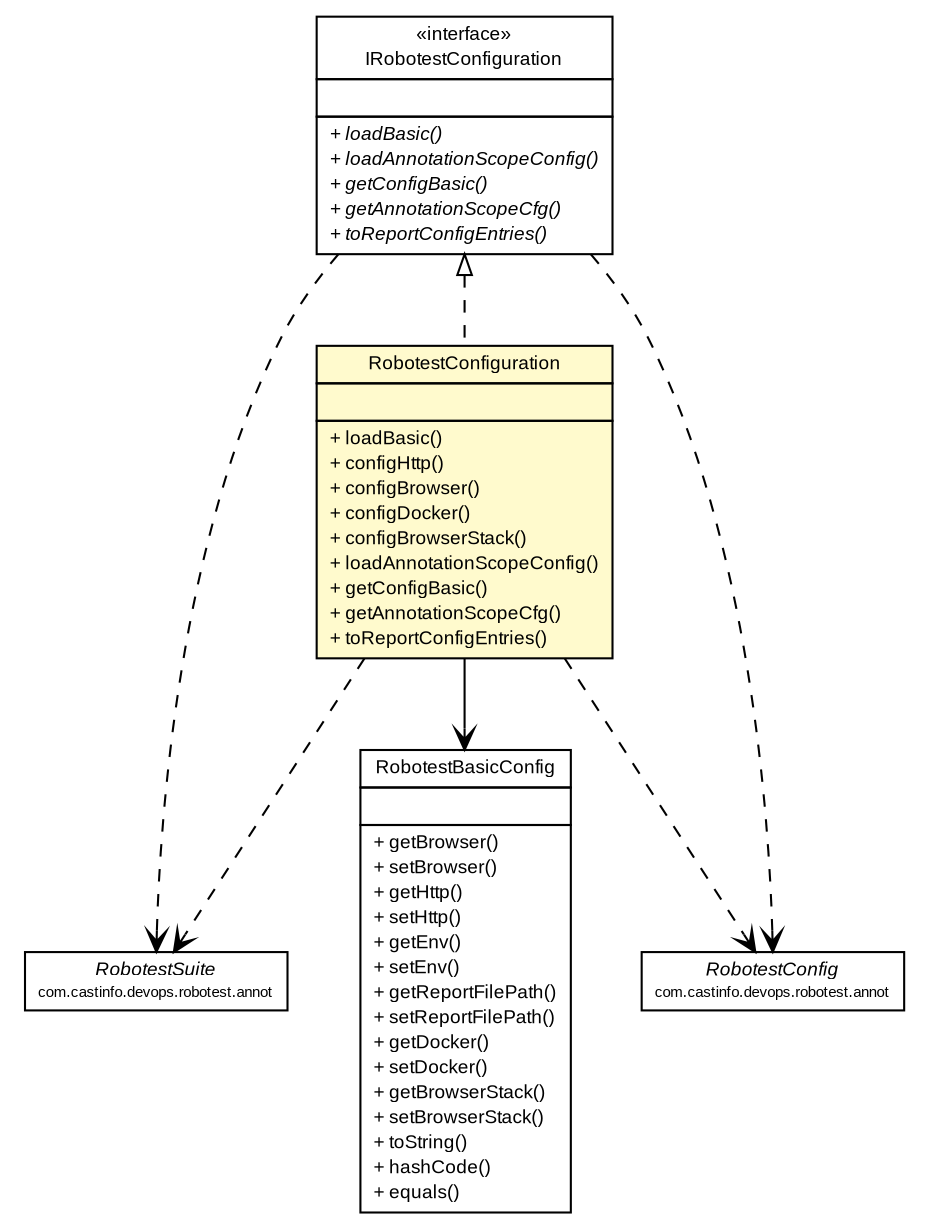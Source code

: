 #!/usr/local/bin/dot
#
# Class diagram 
# Generated by UMLGraph version R5_6-24-gf6e263 (http://www.umlgraph.org/)
#

digraph G {
	edge [fontname="arial",fontsize=10,labelfontname="arial",labelfontsize=10];
	node [fontname="arial",fontsize=10,shape=plaintext];
	nodesep=0.25;
	ranksep=0.5;
	// com.castinfo.devops.robotest.annot.RobotestSuite
	c1591 [label=<<table title="com.castinfo.devops.robotest.annot.RobotestSuite" border="0" cellborder="1" cellspacing="0" cellpadding="2" port="p" href="../annot/RobotestSuite.html">
		<tr><td><table border="0" cellspacing="0" cellpadding="1">
<tr><td align="center" balign="center"><font face="arial italic"> RobotestSuite </font></td></tr>
<tr><td align="center" balign="center"><font point-size="7.0"> com.castinfo.devops.robotest.annot </font></td></tr>
		</table></td></tr>
		</table>>, URL="../annot/RobotestSuite.html", fontname="arial", fontcolor="black", fontsize=9.0];
	// com.castinfo.devops.robotest.annot.RobotestConfig
	c1593 [label=<<table title="com.castinfo.devops.robotest.annot.RobotestConfig" border="0" cellborder="1" cellspacing="0" cellpadding="2" port="p" href="../annot/RobotestConfig.html">
		<tr><td><table border="0" cellspacing="0" cellpadding="1">
<tr><td align="center" balign="center"><font face="arial italic"> RobotestConfig </font></td></tr>
<tr><td align="center" balign="center"><font point-size="7.0"> com.castinfo.devops.robotest.annot </font></td></tr>
		</table></td></tr>
		</table>>, URL="../annot/RobotestConfig.html", fontname="arial", fontcolor="black", fontsize=9.0];
	// com.castinfo.devops.robotest.config.RobotestConfiguration
	c1596 [label=<<table title="com.castinfo.devops.robotest.config.RobotestConfiguration" border="0" cellborder="1" cellspacing="0" cellpadding="2" port="p" bgcolor="lemonChiffon" href="./RobotestConfiguration.html">
		<tr><td><table border="0" cellspacing="0" cellpadding="1">
<tr><td align="center" balign="center"> RobotestConfiguration </td></tr>
		</table></td></tr>
		<tr><td><table border="0" cellspacing="0" cellpadding="1">
<tr><td align="left" balign="left">  </td></tr>
		</table></td></tr>
		<tr><td><table border="0" cellspacing="0" cellpadding="1">
<tr><td align="left" balign="left"> + loadBasic() </td></tr>
<tr><td align="left" balign="left"> + configHttp() </td></tr>
<tr><td align="left" balign="left"> + configBrowser() </td></tr>
<tr><td align="left" balign="left"> + configDocker() </td></tr>
<tr><td align="left" balign="left"> + configBrowserStack() </td></tr>
<tr><td align="left" balign="left"> + loadAnnotationScopeConfig() </td></tr>
<tr><td align="left" balign="left"> + getConfigBasic() </td></tr>
<tr><td align="left" balign="left"> + getAnnotationScopeCfg() </td></tr>
<tr><td align="left" balign="left"> + toReportConfigEntries() </td></tr>
		</table></td></tr>
		</table>>, URL="./RobotestConfiguration.html", fontname="arial", fontcolor="black", fontsize=9.0];
	// com.castinfo.devops.robotest.config.RobotestBasicConfig
	c1599 [label=<<table title="com.castinfo.devops.robotest.config.RobotestBasicConfig" border="0" cellborder="1" cellspacing="0" cellpadding="2" port="p" href="./RobotestBasicConfig.html">
		<tr><td><table border="0" cellspacing="0" cellpadding="1">
<tr><td align="center" balign="center"> RobotestBasicConfig </td></tr>
		</table></td></tr>
		<tr><td><table border="0" cellspacing="0" cellpadding="1">
<tr><td align="left" balign="left">  </td></tr>
		</table></td></tr>
		<tr><td><table border="0" cellspacing="0" cellpadding="1">
<tr><td align="left" balign="left"> + getBrowser() </td></tr>
<tr><td align="left" balign="left"> + setBrowser() </td></tr>
<tr><td align="left" balign="left"> + getHttp() </td></tr>
<tr><td align="left" balign="left"> + setHttp() </td></tr>
<tr><td align="left" balign="left"> + getEnv() </td></tr>
<tr><td align="left" balign="left"> + setEnv() </td></tr>
<tr><td align="left" balign="left"> + getReportFilePath() </td></tr>
<tr><td align="left" balign="left"> + setReportFilePath() </td></tr>
<tr><td align="left" balign="left"> + getDocker() </td></tr>
<tr><td align="left" balign="left"> + setDocker() </td></tr>
<tr><td align="left" balign="left"> + getBrowserStack() </td></tr>
<tr><td align="left" balign="left"> + setBrowserStack() </td></tr>
<tr><td align="left" balign="left"> + toString() </td></tr>
<tr><td align="left" balign="left"> + hashCode() </td></tr>
<tr><td align="left" balign="left"> + equals() </td></tr>
		</table></td></tr>
		</table>>, URL="./RobotestBasicConfig.html", fontname="arial", fontcolor="black", fontsize=9.0];
	// com.castinfo.devops.robotest.config.IRobotestConfiguration
	c1600 [label=<<table title="com.castinfo.devops.robotest.config.IRobotestConfiguration" border="0" cellborder="1" cellspacing="0" cellpadding="2" port="p" href="./IRobotestConfiguration.html">
		<tr><td><table border="0" cellspacing="0" cellpadding="1">
<tr><td align="center" balign="center"> &#171;interface&#187; </td></tr>
<tr><td align="center" balign="center"> IRobotestConfiguration </td></tr>
		</table></td></tr>
		<tr><td><table border="0" cellspacing="0" cellpadding="1">
<tr><td align="left" balign="left">  </td></tr>
		</table></td></tr>
		<tr><td><table border="0" cellspacing="0" cellpadding="1">
<tr><td align="left" balign="left"><font face="arial italic" point-size="9.0"> + loadBasic() </font></td></tr>
<tr><td align="left" balign="left"><font face="arial italic" point-size="9.0"> + loadAnnotationScopeConfig() </font></td></tr>
<tr><td align="left" balign="left"><font face="arial italic" point-size="9.0"> + getConfigBasic() </font></td></tr>
<tr><td align="left" balign="left"><font face="arial italic" point-size="9.0"> + getAnnotationScopeCfg() </font></td></tr>
<tr><td align="left" balign="left"><font face="arial italic" point-size="9.0"> + toReportConfigEntries() </font></td></tr>
		</table></td></tr>
		</table>>, URL="./IRobotestConfiguration.html", fontname="arial", fontcolor="black", fontsize=9.0];
	//com.castinfo.devops.robotest.config.RobotestConfiguration implements com.castinfo.devops.robotest.config.IRobotestConfiguration
	c1600:p -> c1596:p [dir=back,arrowtail=empty,style=dashed];
	// com.castinfo.devops.robotest.config.RobotestConfiguration NAVASSOC com.castinfo.devops.robotest.config.RobotestBasicConfig
	c1596:p -> c1599:p [taillabel="", label="", headlabel="", fontname="arial", fontcolor="black", fontsize=10.0, color="black", arrowhead=open];
	// com.castinfo.devops.robotest.config.RobotestConfiguration DEPEND com.castinfo.devops.robotest.annot.RobotestConfig
	c1596:p -> c1593:p [taillabel="", label="", headlabel="", fontname="arial", fontcolor="black", fontsize=10.0, color="black", arrowhead=open, style=dashed];
	// com.castinfo.devops.robotest.config.RobotestConfiguration DEPEND com.castinfo.devops.robotest.annot.RobotestSuite
	c1596:p -> c1591:p [taillabel="", label="", headlabel="", fontname="arial", fontcolor="black", fontsize=10.0, color="black", arrowhead=open, style=dashed];
	// com.castinfo.devops.robotest.config.IRobotestConfiguration DEPEND com.castinfo.devops.robotest.annot.RobotestConfig
	c1600:p -> c1593:p [taillabel="", label="", headlabel="", fontname="arial", fontcolor="black", fontsize=10.0, color="black", arrowhead=open, style=dashed];
	// com.castinfo.devops.robotest.config.IRobotestConfiguration DEPEND com.castinfo.devops.robotest.annot.RobotestSuite
	c1600:p -> c1591:p [taillabel="", label="", headlabel="", fontname="arial", fontcolor="black", fontsize=10.0, color="black", arrowhead=open, style=dashed];
}

